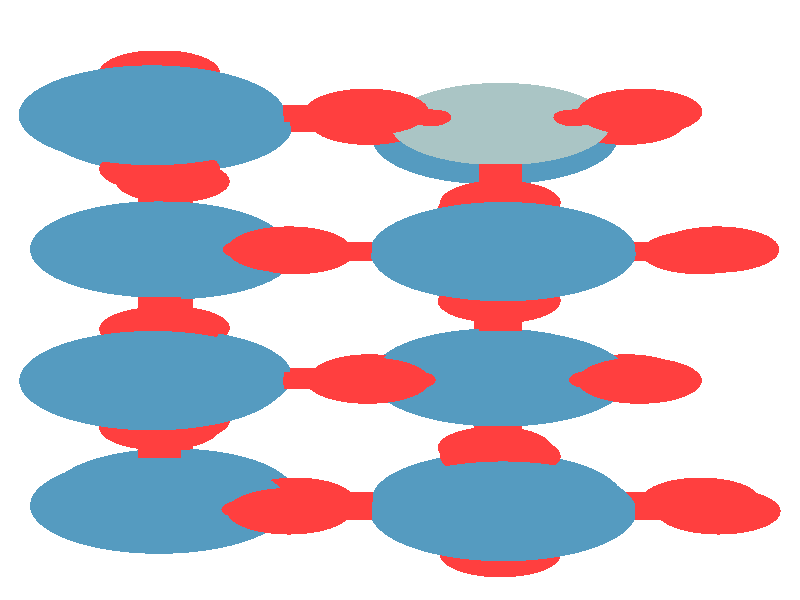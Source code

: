 #include "colors.inc"
#include "finish.inc"

global_settings {assumed_gamma 1 max_trace_level 6}
background {color White}
camera {perspective
  right -7.20*x up 14.49*y
  direction 50.00*z
  location <0,0,50.00> look_at <0,0,0>}
light_source {<  2.00,   3.00,  40.00> color White
  area_light <0.70, 0, 0>, <0, 0.70, 0>, 3, 3
  adaptive 1 jitter}

#declare simple = finish {phong 0.7}
#declare pale = finish {ambient .5 diffuse .85 roughness .001 specular 0.200 }
#declare intermediate = finish {ambient 0.3 diffuse 0.6 specular 0.10 roughness 0.04 }
#declare vmd = finish {ambient .0 diffuse .65 phong 0.1 phong_size 40. specular 0.500 }
#declare jmol = finish {ambient .2 diffuse .6 specular 1 roughness .001 metallic}
#declare ase2 = finish {ambient 0.05 brilliance 3 diffuse 0.6 metallic specular 0.70 roughness 0.04 reflection 0.15}
#declare ase3 = finish {ambient .15 brilliance 2 diffuse .6 metallic specular 1. roughness .001 reflection .0}
#declare glass = finish {ambient .05 diffuse .3 specular 1. roughness .001}
#declare glass2 = finish {ambient .0 diffuse .3 specular 1. reflection .25 roughness .001}
#declare Rcell = 0.100;
#declare Rbond = 0.200;

#macro atom(LOC, R, COL, TRANS, FIN)
  sphere{LOC, R texture{pigment{color COL transmit TRANS} finish{FIN}}}
#end
#macro constrain(LOC, R, COL, TRANS FIN)
union{torus{R, Rcell rotate 45*z texture{pigment{color COL transmit TRANS} finish{FIN}}}
      torus{R, Rcell rotate -45*z texture{pigment{color COL transmit TRANS} finish{FIN}}}
      translate LOC}
#end

atom(< -2.23,   6.63,  -1.55>, 0.26, rgb <1.00, 1.00, 1.00>, 0.0, ase3) // #0 
atom(<  0.93,  -6.34,  -4.48>, 0.56, rgb <1.00, 0.05, 0.05>, 0.0, ase3) // #1 
atom(<  0.93,  -6.34,  -1.55>, 0.56, rgb <1.00, 0.05, 0.05>, 0.0, ase3) // #2 
atom(< -1.00,  -5.11,  -3.01>, 0.56, rgb <1.00, 0.05, 0.05>, 0.0, ase3) // #3 
atom(< -1.00,  -5.11,  -0.09>, 0.56, rgb <1.00, 0.05, 0.05>, 0.0, ase3) // #4 
atom(<  2.87,  -5.11,  -3.01>, 0.56, rgb <1.00, 0.05, 0.05>, 0.0, ase3) // #5 
atom(<  2.87,  -5.11,  -0.09>, 0.56, rgb <1.00, 0.05, 0.05>, 0.0, ase3) // #6 
atom(<  0.93,  -3.89,  -4.48>, 0.56, rgb <1.00, 0.05, 0.05>, 0.0, ase3) // #7 
atom(<  0.93,  -3.89,  -1.55>, 0.56, rgb <1.00, 0.05, 0.05>, 0.0, ase3) // #8 
atom(< -2.23,  -3.18,  -4.48>, 0.56, rgb <1.00, 0.05, 0.05>, 0.0, ase3) // #9 
atom(< -2.23,  -3.18,  -1.55>, 0.56, rgb <1.00, 0.05, 0.05>, 0.0, ase3) // #10 
atom(< -0.29,  -1.95,  -3.01>, 0.56, rgb <1.00, 0.05, 0.05>, 0.0, ase3) // #11 
atom(< -0.29,  -1.95,  -0.09>, 0.56, rgb <1.00, 0.05, 0.05>, 0.0, ase3) // #12 
atom(<  2.16,  -1.95,  -3.01>, 0.56, rgb <1.00, 0.05, 0.05>, 0.0, ase3) // #13 
atom(<  2.16,  -1.95,  -0.09>, 0.56, rgb <1.00, 0.05, 0.05>, 0.0, ase3) // #14 
atom(< -2.23,  -0.73,  -4.48>, 0.56, rgb <1.00, 0.05, 0.05>, 0.0, ase3) // #15 
atom(< -2.23,  -0.73,  -1.55>, 0.56, rgb <1.00, 0.05, 0.05>, 0.0, ase3) // #16 
atom(<  0.93,  -0.03,  -4.48>, 0.56, rgb <1.00, 0.05, 0.05>, 0.0, ase3) // #17 
atom(<  0.93,  -0.02,  -1.55>, 0.56, rgb <1.00, 0.05, 0.05>, 0.0, ase3) // #18 
atom(< -1.00,   1.22,  -3.01>, 0.56, rgb <1.00, 0.05, 0.05>, 0.0, ase3) // #19 
atom(< -1.00,   1.22,  -0.10>, 0.56, rgb <1.00, 0.05, 0.05>, 0.0, ase3) // #20 
atom(<  2.86,   1.22,  -3.01>, 0.56, rgb <1.00, 0.05, 0.05>, 0.0, ase3) // #21 
atom(<  2.86,   1.22,  -0.10>, 0.56, rgb <1.00, 0.05, 0.05>, 0.0, ase3) // #22 
atom(<  0.93,   2.39,  -4.48>, 0.56, rgb <1.00, 0.05, 0.05>, 0.0, ase3) // #23 
atom(<  0.93,   2.42,  -1.55>, 0.56, rgb <1.00, 0.05, 0.05>, 0.0, ase3) // #24 
atom(< -2.23,   3.12,  -4.48>, 0.56, rgb <1.00, 0.05, 0.05>, 0.0, ase3) // #25 
atom(< -2.23,   3.26,  -1.55>, 0.56, rgb <1.00, 0.05, 0.05>, 0.0, ase3) // #26 
atom(< -0.30,   4.54,  -3.11>, 0.56, rgb <1.00, 0.05, 0.05>, 0.0, ase3) // #27 
atom(< -0.30,   4.54,  -0.00>, 0.56, rgb <1.00, 0.05, 0.05>, 0.0, ase3) // #28 
atom(<  2.16,   4.54,  -3.11>, 0.56, rgb <1.00, 0.05, 0.05>, 0.0, ase3) // #29 
atom(<  2.16,   4.54,   0.00>, 0.56, rgb <1.00, 0.05, 0.05>, 0.0, ase3) // #30 
atom(< -2.23,   5.68,  -4.48>, 0.56, rgb <1.00, 0.05, 0.05>, 0.0, ase3) // #31 
atom(< -2.23,   5.66,  -1.55>, 0.56, rgb <1.00, 0.05, 0.05>, 0.0, ase3) // #32 
atom(< -2.23,  -5.11,  -4.48>, 1.20, rgb <0.09, 0.33, 0.53>, 0.0, ase3) // #33 
atom(< -2.23,  -5.11,  -1.55>, 1.20, rgb <0.09, 0.33, 0.53>, 0.0, ase3) // #34 
atom(<  0.93,  -5.11,  -3.01>, 1.20, rgb <0.09, 0.33, 0.53>, 0.0, ase3) // #35 
atom(<  0.93,  -5.11,  -0.09>, 1.20, rgb <0.09, 0.33, 0.53>, 0.0, ase3) // #36 
atom(< -2.23,  -1.95,  -3.01>, 1.20, rgb <0.09, 0.33, 0.53>, 0.0, ase3) // #37 
atom(< -2.23,  -1.95,  -0.09>, 1.20, rgb <0.09, 0.33, 0.53>, 0.0, ase3) // #38 
atom(<  0.93,  -1.95,  -4.48>, 1.20, rgb <0.09, 0.33, 0.53>, 0.0, ase3) // #39 
atom(<  0.93,  -1.95,  -1.55>, 1.20, rgb <0.09, 0.33, 0.53>, 0.0, ase3) // #40 
atom(< -2.23,   1.22,  -4.48>, 1.20, rgb <0.09, 0.33, 0.53>, 0.0, ase3) // #41 
atom(< -2.23,   1.26,  -1.55>, 1.20, rgb <0.09, 0.33, 0.53>, 0.0, ase3) // #42 
atom(<  0.93,   1.17,  -3.01>, 1.20, rgb <0.09, 0.33, 0.53>, 0.0, ase3) // #43 
atom(<  0.93,   1.17,  -0.09>, 1.20, rgb <0.09, 0.33, 0.53>, 0.0, ase3) // #44 
atom(< -2.23,   4.46,  -3.09>, 1.20, rgb <0.09, 0.33, 0.53>, 0.0, ase3) // #45 
atom(< -2.23,   4.46,  -0.01>, 1.20, rgb <0.09, 0.33, 0.53>, 0.0, ase3) // #46 
atom(<  0.93,   4.24,  -4.48>, 1.20, rgb <0.09, 0.33, 0.53>, 0.0, ase3) // #47 
atom(<  0.93,   4.38,  -1.55>, 1.02, rgb <0.40, 0.56, 0.56>, 0.0, ase3) // #48 
cylinder {< -2.23,   5.66,  -1.55>, < -2.23,   6.15,  -1.55>, Rbond texture{pigment {color rgb <1.00, 0.05, 0.05> transmit 0.0} finish{ase3}}}
cylinder {< -2.23,   6.63,  -1.55>, < -2.23,   6.15,  -1.55>, Rbond texture{pigment {color rgb <1.00, 1.00, 1.00> transmit 0.0} finish{ase3}}}
cylinder {< -2.23,  -5.11,  -4.48>, < -1.62,  -5.11,  -3.75>, Rbond texture{pigment {color rgb <0.09, 0.33, 0.53> transmit 0.0} finish{ase3}}}
cylinder {< -1.00,  -5.11,  -3.01>, < -1.62,  -5.11,  -3.75>, Rbond texture{pigment {color rgb <1.00, 0.05, 0.05> transmit 0.0} finish{ase3}}}
cylinder {< -2.23,  -5.11,  -4.48>, < -2.23,  -4.14,  -4.48>, Rbond texture{pigment {color rgb <0.09, 0.33, 0.53> transmit 0.0} finish{ase3}}}
cylinder {< -2.23,  -3.18,  -4.48>, < -2.23,  -4.14,  -4.48>, Rbond texture{pigment {color rgb <1.00, 0.05, 0.05> transmit 0.0} finish{ase3}}}
cylinder {< -2.23,  -5.11,  -1.55>, < -1.62,  -5.11,  -2.28>, Rbond texture{pigment {color rgb <0.09, 0.33, 0.53> transmit 0.0} finish{ase3}}}
cylinder {< -1.00,  -5.11,  -3.01>, < -1.62,  -5.11,  -2.28>, Rbond texture{pigment {color rgb <1.00, 0.05, 0.05> transmit 0.0} finish{ase3}}}
cylinder {< -2.23,  -5.11,  -1.55>, < -1.62,  -5.11,  -0.82>, Rbond texture{pigment {color rgb <0.09, 0.33, 0.53> transmit 0.0} finish{ase3}}}
cylinder {< -1.00,  -5.11,  -0.09>, < -1.62,  -5.11,  -0.82>, Rbond texture{pigment {color rgb <1.00, 0.05, 0.05> transmit 0.0} finish{ase3}}}
cylinder {< -2.23,  -5.11,  -1.55>, < -2.23,  -4.14,  -1.55>, Rbond texture{pigment {color rgb <0.09, 0.33, 0.53> transmit 0.0} finish{ase3}}}
cylinder {< -2.23,  -3.18,  -1.55>, < -2.23,  -4.14,  -1.55>, Rbond texture{pigment {color rgb <1.00, 0.05, 0.05> transmit 0.0} finish{ase3}}}
cylinder {<  0.93,  -5.11,  -3.01>, <  0.93,  -5.72,  -3.75>, Rbond texture{pigment {color rgb <0.09, 0.33, 0.53> transmit 0.0} finish{ase3}}}
cylinder {<  0.93,  -6.34,  -4.48>, <  0.93,  -5.72,  -3.75>, Rbond texture{pigment {color rgb <1.00, 0.05, 0.05> transmit 0.0} finish{ase3}}}
cylinder {<  0.93,  -5.11,  -3.01>, <  0.93,  -5.72,  -2.28>, Rbond texture{pigment {color rgb <0.09, 0.33, 0.53> transmit 0.0} finish{ase3}}}
cylinder {<  0.93,  -6.34,  -1.55>, <  0.93,  -5.72,  -2.28>, Rbond texture{pigment {color rgb <1.00, 0.05, 0.05> transmit 0.0} finish{ase3}}}
cylinder {<  0.93,  -5.11,  -3.01>, < -0.04,  -5.11,  -3.01>, Rbond texture{pigment {color rgb <0.09, 0.33, 0.53> transmit 0.0} finish{ase3}}}
cylinder {< -1.00,  -5.11,  -3.01>, < -0.04,  -5.11,  -3.01>, Rbond texture{pigment {color rgb <1.00, 0.05, 0.05> transmit 0.0} finish{ase3}}}
cylinder {<  0.93,  -5.11,  -3.01>, <  1.90,  -5.11,  -3.01>, Rbond texture{pigment {color rgb <0.09, 0.33, 0.53> transmit 0.0} finish{ase3}}}
cylinder {<  2.87,  -5.11,  -3.01>, <  1.90,  -5.11,  -3.01>, Rbond texture{pigment {color rgb <1.00, 0.05, 0.05> transmit 0.0} finish{ase3}}}
cylinder {<  0.93,  -5.11,  -3.01>, <  0.93,  -4.50,  -3.75>, Rbond texture{pigment {color rgb <0.09, 0.33, 0.53> transmit 0.0} finish{ase3}}}
cylinder {<  0.93,  -3.89,  -4.48>, <  0.93,  -4.50,  -3.75>, Rbond texture{pigment {color rgb <1.00, 0.05, 0.05> transmit 0.0} finish{ase3}}}
cylinder {<  0.93,  -5.11,  -3.01>, <  0.93,  -4.50,  -2.28>, Rbond texture{pigment {color rgb <0.09, 0.33, 0.53> transmit 0.0} finish{ase3}}}
cylinder {<  0.93,  -3.89,  -1.55>, <  0.93,  -4.50,  -2.28>, Rbond texture{pigment {color rgb <1.00, 0.05, 0.05> transmit 0.0} finish{ase3}}}
cylinder {<  0.93,  -5.11,  -0.09>, <  0.93,  -5.72,  -0.82>, Rbond texture{pigment {color rgb <0.09, 0.33, 0.53> transmit 0.0} finish{ase3}}}
cylinder {<  0.93,  -6.34,  -1.55>, <  0.93,  -5.72,  -0.82>, Rbond texture{pigment {color rgb <1.00, 0.05, 0.05> transmit 0.0} finish{ase3}}}
cylinder {<  0.93,  -5.11,  -0.09>, < -0.04,  -5.11,  -0.09>, Rbond texture{pigment {color rgb <0.09, 0.33, 0.53> transmit 0.0} finish{ase3}}}
cylinder {< -1.00,  -5.11,  -0.09>, < -0.04,  -5.11,  -0.09>, Rbond texture{pigment {color rgb <1.00, 0.05, 0.05> transmit 0.0} finish{ase3}}}
cylinder {<  0.93,  -5.11,  -0.09>, <  1.90,  -5.11,  -0.09>, Rbond texture{pigment {color rgb <0.09, 0.33, 0.53> transmit 0.0} finish{ase3}}}
cylinder {<  2.87,  -5.11,  -0.09>, <  1.90,  -5.11,  -0.09>, Rbond texture{pigment {color rgb <1.00, 0.05, 0.05> transmit 0.0} finish{ase3}}}
cylinder {<  0.93,  -5.11,  -0.09>, <  0.93,  -4.50,  -0.82>, Rbond texture{pigment {color rgb <0.09, 0.33, 0.53> transmit 0.0} finish{ase3}}}
cylinder {<  0.93,  -3.89,  -1.55>, <  0.93,  -4.50,  -0.82>, Rbond texture{pigment {color rgb <1.00, 0.05, 0.05> transmit 0.0} finish{ase3}}}
cylinder {< -2.23,  -1.95,  -3.01>, < -2.23,  -2.56,  -3.75>, Rbond texture{pigment {color rgb <0.09, 0.33, 0.53> transmit 0.0} finish{ase3}}}
cylinder {< -2.23,  -3.18,  -4.48>, < -2.23,  -2.56,  -3.75>, Rbond texture{pigment {color rgb <1.00, 0.05, 0.05> transmit 0.0} finish{ase3}}}
cylinder {< -2.23,  -1.95,  -3.01>, < -2.23,  -2.56,  -2.28>, Rbond texture{pigment {color rgb <0.09, 0.33, 0.53> transmit 0.0} finish{ase3}}}
cylinder {< -2.23,  -3.18,  -1.55>, < -2.23,  -2.56,  -2.28>, Rbond texture{pigment {color rgb <1.00, 0.05, 0.05> transmit 0.0} finish{ase3}}}
cylinder {< -2.23,  -1.95,  -3.01>, < -1.26,  -1.95,  -3.01>, Rbond texture{pigment {color rgb <0.09, 0.33, 0.53> transmit 0.0} finish{ase3}}}
cylinder {< -0.29,  -1.95,  -3.01>, < -1.26,  -1.95,  -3.01>, Rbond texture{pigment {color rgb <1.00, 0.05, 0.05> transmit 0.0} finish{ase3}}}
cylinder {< -2.23,  -1.95,  -3.01>, < -2.23,  -1.34,  -3.75>, Rbond texture{pigment {color rgb <0.09, 0.33, 0.53> transmit 0.0} finish{ase3}}}
cylinder {< -2.23,  -0.73,  -4.48>, < -2.23,  -1.34,  -3.75>, Rbond texture{pigment {color rgb <1.00, 0.05, 0.05> transmit 0.0} finish{ase3}}}
cylinder {< -2.23,  -1.95,  -3.01>, < -2.23,  -1.34,  -2.28>, Rbond texture{pigment {color rgb <0.09, 0.33, 0.53> transmit 0.0} finish{ase3}}}
cylinder {< -2.23,  -0.73,  -1.55>, < -2.23,  -1.34,  -2.28>, Rbond texture{pigment {color rgb <1.00, 0.05, 0.05> transmit 0.0} finish{ase3}}}
cylinder {< -2.23,  -1.95,  -0.09>, < -2.23,  -2.56,  -0.82>, Rbond texture{pigment {color rgb <0.09, 0.33, 0.53> transmit 0.0} finish{ase3}}}
cylinder {< -2.23,  -3.18,  -1.55>, < -2.23,  -2.56,  -0.82>, Rbond texture{pigment {color rgb <1.00, 0.05, 0.05> transmit 0.0} finish{ase3}}}
cylinder {< -2.23,  -1.95,  -0.09>, < -1.26,  -1.95,  -0.09>, Rbond texture{pigment {color rgb <0.09, 0.33, 0.53> transmit 0.0} finish{ase3}}}
cylinder {< -0.29,  -1.95,  -0.09>, < -1.26,  -1.95,  -0.09>, Rbond texture{pigment {color rgb <1.00, 0.05, 0.05> transmit 0.0} finish{ase3}}}
cylinder {< -2.23,  -1.95,  -0.09>, < -2.23,  -1.34,  -0.82>, Rbond texture{pigment {color rgb <0.09, 0.33, 0.53> transmit 0.0} finish{ase3}}}
cylinder {< -2.23,  -0.73,  -1.55>, < -2.23,  -1.34,  -0.82>, Rbond texture{pigment {color rgb <1.00, 0.05, 0.05> transmit 0.0} finish{ase3}}}
cylinder {<  0.93,  -1.95,  -4.48>, <  0.93,  -2.92,  -4.48>, Rbond texture{pigment {color rgb <0.09, 0.33, 0.53> transmit 0.0} finish{ase3}}}
cylinder {<  0.93,  -3.89,  -4.48>, <  0.93,  -2.92,  -4.48>, Rbond texture{pigment {color rgb <1.00, 0.05, 0.05> transmit 0.0} finish{ase3}}}
cylinder {<  0.93,  -1.95,  -4.48>, <  0.32,  -1.95,  -3.75>, Rbond texture{pigment {color rgb <0.09, 0.33, 0.53> transmit 0.0} finish{ase3}}}
cylinder {< -0.29,  -1.95,  -3.01>, <  0.32,  -1.95,  -3.75>, Rbond texture{pigment {color rgb <1.00, 0.05, 0.05> transmit 0.0} finish{ase3}}}
cylinder {<  0.93,  -1.95,  -4.48>, <  1.54,  -1.95,  -3.75>, Rbond texture{pigment {color rgb <0.09, 0.33, 0.53> transmit 0.0} finish{ase3}}}
cylinder {<  2.16,  -1.95,  -3.01>, <  1.54,  -1.95,  -3.75>, Rbond texture{pigment {color rgb <1.00, 0.05, 0.05> transmit 0.0} finish{ase3}}}
cylinder {<  0.93,  -1.95,  -4.48>, <  0.93,  -0.99,  -4.48>, Rbond texture{pigment {color rgb <0.09, 0.33, 0.53> transmit 0.0} finish{ase3}}}
cylinder {<  0.93,  -0.03,  -4.48>, <  0.93,  -0.99,  -4.48>, Rbond texture{pigment {color rgb <1.00, 0.05, 0.05> transmit 0.0} finish{ase3}}}
cylinder {<  0.93,  -1.95,  -1.55>, <  0.93,  -2.92,  -1.55>, Rbond texture{pigment {color rgb <0.09, 0.33, 0.53> transmit 0.0} finish{ase3}}}
cylinder {<  0.93,  -3.89,  -1.55>, <  0.93,  -2.92,  -1.55>, Rbond texture{pigment {color rgb <1.00, 0.05, 0.05> transmit 0.0} finish{ase3}}}
cylinder {<  0.93,  -1.95,  -1.55>, <  0.32,  -1.95,  -2.28>, Rbond texture{pigment {color rgb <0.09, 0.33, 0.53> transmit 0.0} finish{ase3}}}
cylinder {< -0.29,  -1.95,  -3.01>, <  0.32,  -1.95,  -2.28>, Rbond texture{pigment {color rgb <1.00, 0.05, 0.05> transmit 0.0} finish{ase3}}}
cylinder {<  0.93,  -1.95,  -1.55>, <  0.32,  -1.95,  -0.82>, Rbond texture{pigment {color rgb <0.09, 0.33, 0.53> transmit 0.0} finish{ase3}}}
cylinder {< -0.29,  -1.95,  -0.09>, <  0.32,  -1.95,  -0.82>, Rbond texture{pigment {color rgb <1.00, 0.05, 0.05> transmit 0.0} finish{ase3}}}
cylinder {<  0.93,  -1.95,  -1.55>, <  1.54,  -1.95,  -2.28>, Rbond texture{pigment {color rgb <0.09, 0.33, 0.53> transmit 0.0} finish{ase3}}}
cylinder {<  2.16,  -1.95,  -3.01>, <  1.54,  -1.95,  -2.28>, Rbond texture{pigment {color rgb <1.00, 0.05, 0.05> transmit 0.0} finish{ase3}}}
cylinder {<  0.93,  -1.95,  -1.55>, <  1.54,  -1.95,  -0.82>, Rbond texture{pigment {color rgb <0.09, 0.33, 0.53> transmit 0.0} finish{ase3}}}
cylinder {<  2.16,  -1.95,  -0.09>, <  1.54,  -1.95,  -0.82>, Rbond texture{pigment {color rgb <1.00, 0.05, 0.05> transmit 0.0} finish{ase3}}}
cylinder {<  0.93,  -1.95,  -1.55>, <  0.93,  -0.99,  -1.55>, Rbond texture{pigment {color rgb <0.09, 0.33, 0.53> transmit 0.0} finish{ase3}}}
cylinder {<  0.93,  -0.02,  -1.55>, <  0.93,  -0.99,  -1.55>, Rbond texture{pigment {color rgb <1.00, 0.05, 0.05> transmit 0.0} finish{ase3}}}
cylinder {< -2.23,   1.22,  -4.48>, < -2.23,   0.24,  -4.48>, Rbond texture{pigment {color rgb <0.09, 0.33, 0.53> transmit 0.0} finish{ase3}}}
cylinder {< -2.23,  -0.73,  -4.48>, < -2.23,   0.24,  -4.48>, Rbond texture{pigment {color rgb <1.00, 0.05, 0.05> transmit 0.0} finish{ase3}}}
cylinder {< -2.23,   1.22,  -4.48>, < -1.61,   1.22,  -3.74>, Rbond texture{pigment {color rgb <0.09, 0.33, 0.53> transmit 0.0} finish{ase3}}}
cylinder {< -1.00,   1.22,  -3.01>, < -1.61,   1.22,  -3.74>, Rbond texture{pigment {color rgb <1.00, 0.05, 0.05> transmit 0.0} finish{ase3}}}
cylinder {< -2.23,   1.22,  -4.48>, < -2.23,   2.17,  -4.48>, Rbond texture{pigment {color rgb <0.09, 0.33, 0.53> transmit 0.0} finish{ase3}}}
cylinder {< -2.23,   3.12,  -4.48>, < -2.23,   2.17,  -4.48>, Rbond texture{pigment {color rgb <1.00, 0.05, 0.05> transmit 0.0} finish{ase3}}}
cylinder {< -2.23,   1.26,  -1.55>, < -2.23,   0.27,  -1.55>, Rbond texture{pigment {color rgb <0.09, 0.33, 0.53> transmit 0.0} finish{ase3}}}
cylinder {< -2.23,  -0.73,  -1.55>, < -2.23,   0.27,  -1.55>, Rbond texture{pigment {color rgb <1.00, 0.05, 0.05> transmit 0.0} finish{ase3}}}
cylinder {< -2.23,   1.26,  -1.55>, < -1.61,   1.24,  -2.28>, Rbond texture{pigment {color rgb <0.09, 0.33, 0.53> transmit 0.0} finish{ase3}}}
cylinder {< -1.00,   1.22,  -3.01>, < -1.61,   1.24,  -2.28>, Rbond texture{pigment {color rgb <1.00, 0.05, 0.05> transmit 0.0} finish{ase3}}}
cylinder {< -2.23,   1.26,  -1.55>, < -1.61,   1.24,  -0.83>, Rbond texture{pigment {color rgb <0.09, 0.33, 0.53> transmit 0.0} finish{ase3}}}
cylinder {< -1.00,   1.22,  -0.10>, < -1.61,   1.24,  -0.83>, Rbond texture{pigment {color rgb <1.00, 0.05, 0.05> transmit 0.0} finish{ase3}}}
cylinder {< -2.23,   1.26,  -1.55>, < -2.23,   2.26,  -1.55>, Rbond texture{pigment {color rgb <0.09, 0.33, 0.53> transmit 0.0} finish{ase3}}}
cylinder {< -2.23,   3.26,  -1.55>, < -2.23,   2.26,  -1.55>, Rbond texture{pigment {color rgb <1.00, 0.05, 0.05> transmit 0.0} finish{ase3}}}
cylinder {<  0.93,   1.17,  -3.01>, <  0.93,   0.57,  -3.74>, Rbond texture{pigment {color rgb <0.09, 0.33, 0.53> transmit 0.0} finish{ase3}}}
cylinder {<  0.93,  -0.03,  -4.48>, <  0.93,   0.57,  -3.74>, Rbond texture{pigment {color rgb <1.00, 0.05, 0.05> transmit 0.0} finish{ase3}}}
cylinder {<  0.93,   1.17,  -3.01>, <  0.93,   0.58,  -2.28>, Rbond texture{pigment {color rgb <0.09, 0.33, 0.53> transmit 0.0} finish{ase3}}}
cylinder {<  0.93,  -0.02,  -1.55>, <  0.93,   0.58,  -2.28>, Rbond texture{pigment {color rgb <1.00, 0.05, 0.05> transmit 0.0} finish{ase3}}}
cylinder {<  0.93,   1.17,  -3.01>, < -0.03,   1.20,  -3.01>, Rbond texture{pigment {color rgb <0.09, 0.33, 0.53> transmit 0.0} finish{ase3}}}
cylinder {< -1.00,   1.22,  -3.01>, < -0.03,   1.20,  -3.01>, Rbond texture{pigment {color rgb <1.00, 0.05, 0.05> transmit 0.0} finish{ase3}}}
cylinder {<  0.93,   1.17,  -3.01>, <  1.90,   1.20,  -3.01>, Rbond texture{pigment {color rgb <0.09, 0.33, 0.53> transmit 0.0} finish{ase3}}}
cylinder {<  2.86,   1.22,  -3.01>, <  1.90,   1.20,  -3.01>, Rbond texture{pigment {color rgb <1.00, 0.05, 0.05> transmit 0.0} finish{ase3}}}
cylinder {<  0.93,   1.17,  -3.01>, <  0.93,   1.78,  -3.74>, Rbond texture{pigment {color rgb <0.09, 0.33, 0.53> transmit 0.0} finish{ase3}}}
cylinder {<  0.93,   2.39,  -4.48>, <  0.93,   1.78,  -3.74>, Rbond texture{pigment {color rgb <1.00, 0.05, 0.05> transmit 0.0} finish{ase3}}}
cylinder {<  0.93,   1.17,  -3.01>, <  0.93,   1.80,  -2.28>, Rbond texture{pigment {color rgb <0.09, 0.33, 0.53> transmit 0.0} finish{ase3}}}
cylinder {<  0.93,   2.42,  -1.55>, <  0.93,   1.80,  -2.28>, Rbond texture{pigment {color rgb <1.00, 0.05, 0.05> transmit 0.0} finish{ase3}}}
cylinder {<  0.93,   1.17,  -0.09>, <  0.93,   0.58,  -0.82>, Rbond texture{pigment {color rgb <0.09, 0.33, 0.53> transmit 0.0} finish{ase3}}}
cylinder {<  0.93,  -0.02,  -1.55>, <  0.93,   0.58,  -0.82>, Rbond texture{pigment {color rgb <1.00, 0.05, 0.05> transmit 0.0} finish{ase3}}}
cylinder {<  0.93,   1.17,  -0.09>, < -0.03,   1.20,  -0.10>, Rbond texture{pigment {color rgb <0.09, 0.33, 0.53> transmit 0.0} finish{ase3}}}
cylinder {< -1.00,   1.22,  -0.10>, < -0.03,   1.20,  -0.10>, Rbond texture{pigment {color rgb <1.00, 0.05, 0.05> transmit 0.0} finish{ase3}}}
cylinder {<  0.93,   1.17,  -0.09>, <  1.90,   1.20,  -0.10>, Rbond texture{pigment {color rgb <0.09, 0.33, 0.53> transmit 0.0} finish{ase3}}}
cylinder {<  2.86,   1.22,  -0.10>, <  1.90,   1.20,  -0.10>, Rbond texture{pigment {color rgb <1.00, 0.05, 0.05> transmit 0.0} finish{ase3}}}
cylinder {<  0.93,   1.17,  -0.09>, <  0.93,   1.80,  -0.82>, Rbond texture{pigment {color rgb <0.09, 0.33, 0.53> transmit 0.0} finish{ase3}}}
cylinder {<  0.93,   2.42,  -1.55>, <  0.93,   1.80,  -0.82>, Rbond texture{pigment {color rgb <1.00, 0.05, 0.05> transmit 0.0} finish{ase3}}}
cylinder {< -2.23,   4.46,  -3.09>, < -2.23,   3.79,  -3.78>, Rbond texture{pigment {color rgb <0.09, 0.33, 0.53> transmit 0.0} finish{ase3}}}
cylinder {< -2.23,   3.12,  -4.48>, < -2.23,   3.79,  -3.78>, Rbond texture{pigment {color rgb <1.00, 0.05, 0.05> transmit 0.0} finish{ase3}}}
cylinder {< -2.23,   4.46,  -3.09>, < -2.23,   3.86,  -2.32>, Rbond texture{pigment {color rgb <0.09, 0.33, 0.53> transmit 0.0} finish{ase3}}}
cylinder {< -2.23,   3.26,  -1.55>, < -2.23,   3.86,  -2.32>, Rbond texture{pigment {color rgb <1.00, 0.05, 0.05> transmit 0.0} finish{ase3}}}
cylinder {< -2.23,   4.46,  -3.09>, < -1.26,   4.50,  -3.10>, Rbond texture{pigment {color rgb <0.09, 0.33, 0.53> transmit 0.0} finish{ase3}}}
cylinder {< -0.30,   4.54,  -3.11>, < -1.26,   4.50,  -3.10>, Rbond texture{pigment {color rgb <1.00, 0.05, 0.05> transmit 0.0} finish{ase3}}}
cylinder {< -2.23,   4.46,  -3.09>, < -2.23,   5.07,  -3.78>, Rbond texture{pigment {color rgb <0.09, 0.33, 0.53> transmit 0.0} finish{ase3}}}
cylinder {< -2.23,   5.68,  -4.48>, < -2.23,   5.07,  -3.78>, Rbond texture{pigment {color rgb <1.00, 0.05, 0.05> transmit 0.0} finish{ase3}}}
cylinder {< -2.23,   4.46,  -3.09>, < -2.23,   5.06,  -2.32>, Rbond texture{pigment {color rgb <0.09, 0.33, 0.53> transmit 0.0} finish{ase3}}}
cylinder {< -2.23,   5.66,  -1.55>, < -2.23,   5.06,  -2.32>, Rbond texture{pigment {color rgb <1.00, 0.05, 0.05> transmit 0.0} finish{ase3}}}
cylinder {< -2.23,   4.46,  -0.01>, < -2.23,   3.86,  -0.78>, Rbond texture{pigment {color rgb <0.09, 0.33, 0.53> transmit 0.0} finish{ase3}}}
cylinder {< -2.23,   3.26,  -1.55>, < -2.23,   3.86,  -0.78>, Rbond texture{pigment {color rgb <1.00, 0.05, 0.05> transmit 0.0} finish{ase3}}}
cylinder {< -2.23,   4.46,  -0.01>, < -1.26,   4.50,  -0.01>, Rbond texture{pigment {color rgb <0.09, 0.33, 0.53> transmit 0.0} finish{ase3}}}
cylinder {< -0.30,   4.54,  -0.00>, < -1.26,   4.50,  -0.01>, Rbond texture{pigment {color rgb <1.00, 0.05, 0.05> transmit 0.0} finish{ase3}}}
cylinder {< -2.23,   4.46,  -0.01>, < -2.23,   5.06,  -0.78>, Rbond texture{pigment {color rgb <0.09, 0.33, 0.53> transmit 0.0} finish{ase3}}}
cylinder {< -2.23,   5.66,  -1.55>, < -2.23,   5.06,  -0.78>, Rbond texture{pigment {color rgb <1.00, 0.05, 0.05> transmit 0.0} finish{ase3}}}
cylinder {<  0.93,   4.24,  -4.48>, <  0.93,   3.32,  -4.48>, Rbond texture{pigment {color rgb <0.09, 0.33, 0.53> transmit 0.0} finish{ase3}}}
cylinder {<  0.93,   2.39,  -4.48>, <  0.93,   3.32,  -4.48>, Rbond texture{pigment {color rgb <1.00, 0.05, 0.05> transmit 0.0} finish{ase3}}}
cylinder {<  0.93,   4.24,  -4.48>, <  0.32,   4.39,  -3.79>, Rbond texture{pigment {color rgb <0.09, 0.33, 0.53> transmit 0.0} finish{ase3}}}
cylinder {< -0.30,   4.54,  -3.11>, <  0.32,   4.39,  -3.79>, Rbond texture{pigment {color rgb <1.00, 0.05, 0.05> transmit 0.0} finish{ase3}}}
cylinder {<  0.93,   4.24,  -4.48>, <  1.55,   4.39,  -3.79>, Rbond texture{pigment {color rgb <0.09, 0.33, 0.53> transmit 0.0} finish{ase3}}}
cylinder {<  2.16,   4.54,  -3.11>, <  1.55,   4.39,  -3.79>, Rbond texture{pigment {color rgb <1.00, 0.05, 0.05> transmit 0.0} finish{ase3}}}
cylinder {<  0.93,   4.38,  -1.55>, <  0.93,   3.40,  -1.55>, Rbond texture{pigment {color rgb <0.40, 0.56, 0.56> transmit 0.0} finish{ase3}}}
cylinder {<  0.93,   2.42,  -1.55>, <  0.93,   3.40,  -1.55>, Rbond texture{pigment {color rgb <1.00, 0.05, 0.05> transmit 0.0} finish{ase3}}}
cylinder {<  0.93,   4.38,  -1.55>, <  0.32,   4.46,  -2.33>, Rbond texture{pigment {color rgb <0.40, 0.56, 0.56> transmit 0.0} finish{ase3}}}
cylinder {< -0.30,   4.54,  -3.11>, <  0.32,   4.46,  -2.33>, Rbond texture{pigment {color rgb <1.00, 0.05, 0.05> transmit 0.0} finish{ase3}}}
cylinder {<  0.93,   4.38,  -1.55>, <  0.32,   4.46,  -0.78>, Rbond texture{pigment {color rgb <0.40, 0.56, 0.56> transmit 0.0} finish{ase3}}}
cylinder {< -0.30,   4.54,  -0.00>, <  0.32,   4.46,  -0.78>, Rbond texture{pigment {color rgb <1.00, 0.05, 0.05> transmit 0.0} finish{ase3}}}
cylinder {<  0.93,   4.38,  -1.55>, <  1.55,   4.46,  -2.33>, Rbond texture{pigment {color rgb <0.40, 0.56, 0.56> transmit 0.0} finish{ase3}}}
cylinder {<  2.16,   4.54,  -3.11>, <  1.55,   4.46,  -2.33>, Rbond texture{pigment {color rgb <1.00, 0.05, 0.05> transmit 0.0} finish{ase3}}}
cylinder {<  0.93,   4.38,  -1.55>, <  1.55,   4.46,  -0.78>, Rbond texture{pigment {color rgb <0.40, 0.56, 0.56> transmit 0.0} finish{ase3}}}
cylinder {<  2.16,   4.54,   0.00>, <  1.55,   4.46,  -0.78>, Rbond texture{pigment {color rgb <1.00, 0.05, 0.05> transmit 0.0} finish{ase3}}}

